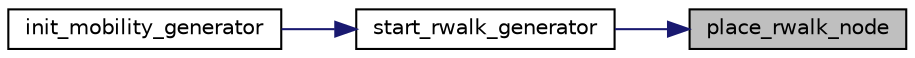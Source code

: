 digraph "place_rwalk_node"
{
 // LATEX_PDF_SIZE
  edge [fontname="Helvetica",fontsize="10",labelfontname="Helvetica",labelfontsize="10"];
  node [fontname="Helvetica",fontsize="10",shape=record];
  rankdir="RL";
  Node1 [label="place_rwalk_node",height=0.2,width=0.4,color="black", fillcolor="grey75", style="filled", fontcolor="black",tooltip=" "];
  Node1 -> Node2 [dir="back",color="midnightblue",fontsize="10",style="solid",fontname="Helvetica"];
  Node2 [label="start_rwalk_generator",height=0.2,width=0.4,color="black", fillcolor="white", style="filled",URL="$rwalk_8h.html#a9cba7649227fe0e171dcb4946334519f",tooltip="Start the RWALK model by setting the initial positions of each node then letting it sleep for a rando..."];
  Node2 -> Node3 [dir="back",color="midnightblue",fontsize="10",style="solid",fontname="Helvetica"];
  Node3 [label="init_mobility_generator",height=0.2,width=0.4,color="black", fillcolor="white", style="filled",URL="$omg_8h.html#a118a966b6f480158dc1f780fc33b2175",tooltip=" "];
}
